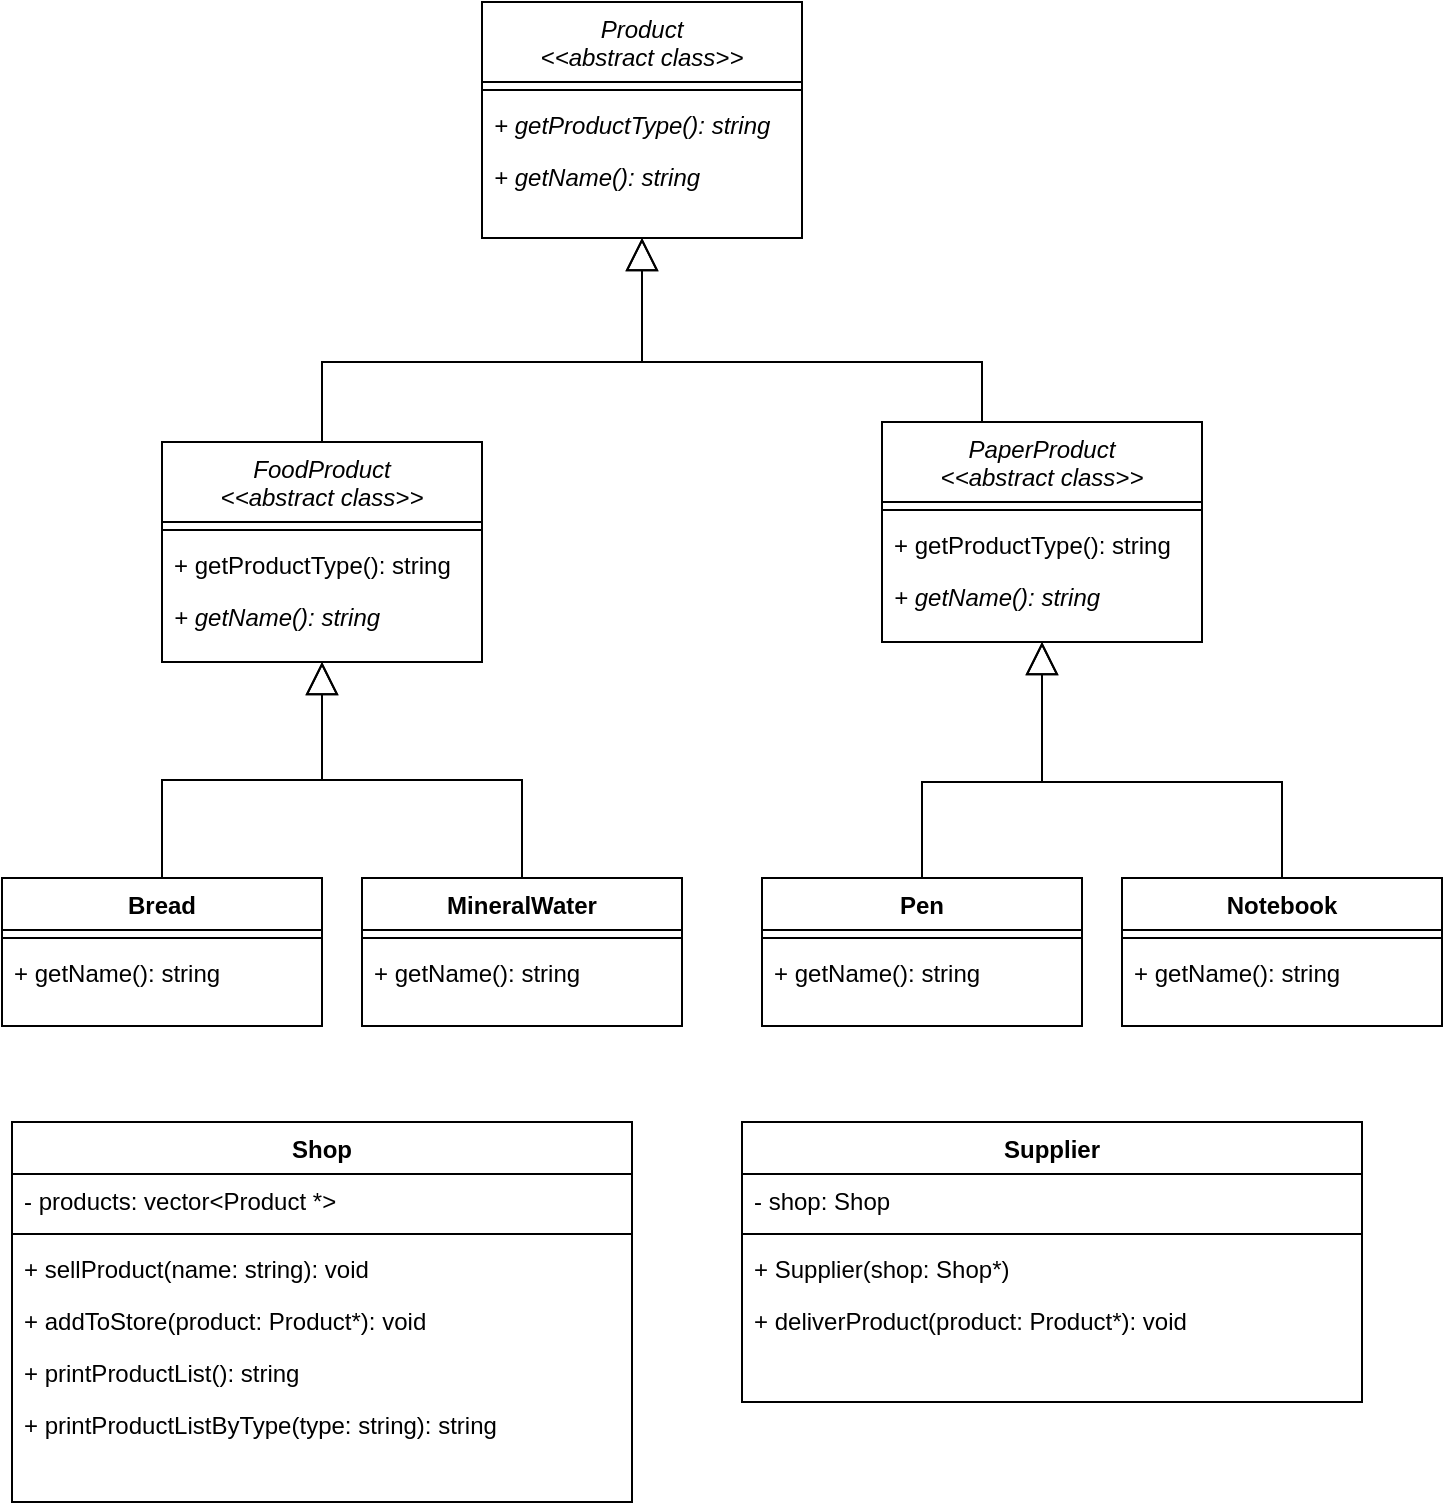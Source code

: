 <mxfile version="24.9.2">
  <diagram id="C5RBs43oDa-KdzZeNtuy" name="Page-1">
    <mxGraphModel dx="1430" dy="785" grid="1" gridSize="10" guides="1" tooltips="1" connect="1" arrows="1" fold="1" page="1" pageScale="1" pageWidth="827" pageHeight="1169" math="0" shadow="0">
      <root>
        <mxCell id="WIyWlLk6GJQsqaUBKTNV-0" />
        <mxCell id="WIyWlLk6GJQsqaUBKTNV-1" parent="WIyWlLk6GJQsqaUBKTNV-0" />
        <mxCell id="zkfFHV4jXpPFQw0GAbJ--0" value="Product&#xa;&lt;&lt;abstract class&gt;&gt;" style="swimlane;fontStyle=2;align=center;verticalAlign=top;childLayout=stackLayout;horizontal=1;startSize=40;horizontalStack=0;resizeParent=1;resizeLast=0;collapsible=1;marginBottom=0;rounded=0;shadow=0;strokeWidth=1;" parent="WIyWlLk6GJQsqaUBKTNV-1" vertex="1">
          <mxGeometry x="300" y="110" width="160" height="118" as="geometry">
            <mxRectangle x="230" y="140" width="160" height="26" as="alternateBounds" />
          </mxGeometry>
        </mxCell>
        <mxCell id="zkfFHV4jXpPFQw0GAbJ--4" value="" style="line;html=1;strokeWidth=1;align=left;verticalAlign=middle;spacingTop=-1;spacingLeft=3;spacingRight=3;rotatable=0;labelPosition=right;points=[];portConstraint=eastwest;" parent="zkfFHV4jXpPFQw0GAbJ--0" vertex="1">
          <mxGeometry y="40" width="160" height="8" as="geometry" />
        </mxCell>
        <mxCell id="zkfFHV4jXpPFQw0GAbJ--5" value="+ getProductType(): string" style="text;align=left;verticalAlign=top;spacingLeft=4;spacingRight=4;overflow=hidden;rotatable=0;points=[[0,0.5],[1,0.5]];portConstraint=eastwest;fontStyle=2" parent="zkfFHV4jXpPFQw0GAbJ--0" vertex="1">
          <mxGeometry y="48" width="160" height="26" as="geometry" />
        </mxCell>
        <mxCell id="FTCs0JcdHeKebHVgiMbl-0" value="+ getName(): string" style="text;align=left;verticalAlign=top;spacingLeft=4;spacingRight=4;overflow=hidden;rotatable=0;points=[[0,0.5],[1,0.5]];portConstraint=eastwest;fontStyle=2" vertex="1" parent="zkfFHV4jXpPFQw0GAbJ--0">
          <mxGeometry y="74" width="160" height="26" as="geometry" />
        </mxCell>
        <mxCell id="FTCs0JcdHeKebHVgiMbl-30" style="edgeStyle=orthogonalEdgeStyle;rounded=0;orthogonalLoop=1;jettySize=auto;html=1;endArrow=block;endFill=0;endSize=14;startSize=14;" edge="1" parent="WIyWlLk6GJQsqaUBKTNV-1" source="FTCs0JcdHeKebHVgiMbl-1" target="zkfFHV4jXpPFQw0GAbJ--0">
          <mxGeometry relative="1" as="geometry">
            <Array as="points">
              <mxPoint x="220" y="290" />
              <mxPoint x="380" y="290" />
            </Array>
          </mxGeometry>
        </mxCell>
        <mxCell id="FTCs0JcdHeKebHVgiMbl-1" value="FoodProduct&#xa;&lt;&lt;abstract class&gt;&gt;" style="swimlane;fontStyle=2;align=center;verticalAlign=top;childLayout=stackLayout;horizontal=1;startSize=40;horizontalStack=0;resizeParent=1;resizeLast=0;collapsible=1;marginBottom=0;rounded=0;shadow=0;strokeWidth=1;" vertex="1" parent="WIyWlLk6GJQsqaUBKTNV-1">
          <mxGeometry x="140" y="330" width="160" height="110" as="geometry">
            <mxRectangle x="230" y="140" width="160" height="26" as="alternateBounds" />
          </mxGeometry>
        </mxCell>
        <mxCell id="FTCs0JcdHeKebHVgiMbl-2" value="" style="line;html=1;strokeWidth=1;align=left;verticalAlign=middle;spacingTop=-1;spacingLeft=3;spacingRight=3;rotatable=0;labelPosition=right;points=[];portConstraint=eastwest;" vertex="1" parent="FTCs0JcdHeKebHVgiMbl-1">
          <mxGeometry y="40" width="160" height="8" as="geometry" />
        </mxCell>
        <mxCell id="FTCs0JcdHeKebHVgiMbl-3" value="+ getProductType(): string" style="text;align=left;verticalAlign=top;spacingLeft=4;spacingRight=4;overflow=hidden;rotatable=0;points=[[0,0.5],[1,0.5]];portConstraint=eastwest;fontStyle=0" vertex="1" parent="FTCs0JcdHeKebHVgiMbl-1">
          <mxGeometry y="48" width="160" height="26" as="geometry" />
        </mxCell>
        <mxCell id="FTCs0JcdHeKebHVgiMbl-4" value="+ getName(): string" style="text;align=left;verticalAlign=top;spacingLeft=4;spacingRight=4;overflow=hidden;rotatable=0;points=[[0,0.5],[1,0.5]];portConstraint=eastwest;fontStyle=2" vertex="1" parent="FTCs0JcdHeKebHVgiMbl-1">
          <mxGeometry y="74" width="160" height="26" as="geometry" />
        </mxCell>
        <mxCell id="FTCs0JcdHeKebHVgiMbl-32" style="edgeStyle=orthogonalEdgeStyle;rounded=0;orthogonalLoop=1;jettySize=auto;html=1;endArrow=block;endFill=0;endSize=14;startSize=14;" edge="1" parent="WIyWlLk6GJQsqaUBKTNV-1" source="FTCs0JcdHeKebHVgiMbl-5" target="zkfFHV4jXpPFQw0GAbJ--0">
          <mxGeometry relative="1" as="geometry">
            <Array as="points">
              <mxPoint x="550" y="290" />
              <mxPoint x="380" y="290" />
            </Array>
          </mxGeometry>
        </mxCell>
        <mxCell id="FTCs0JcdHeKebHVgiMbl-5" value="PaperProduct&#xa;&lt;&lt;abstract class&gt;&gt;" style="swimlane;fontStyle=2;align=center;verticalAlign=top;childLayout=stackLayout;horizontal=1;startSize=40;horizontalStack=0;resizeParent=1;resizeLast=0;collapsible=1;marginBottom=0;rounded=0;shadow=0;strokeWidth=1;" vertex="1" parent="WIyWlLk6GJQsqaUBKTNV-1">
          <mxGeometry x="500" y="320" width="160" height="110" as="geometry">
            <mxRectangle x="230" y="140" width="160" height="26" as="alternateBounds" />
          </mxGeometry>
        </mxCell>
        <mxCell id="FTCs0JcdHeKebHVgiMbl-6" value="" style="line;html=1;strokeWidth=1;align=left;verticalAlign=middle;spacingTop=-1;spacingLeft=3;spacingRight=3;rotatable=0;labelPosition=right;points=[];portConstraint=eastwest;" vertex="1" parent="FTCs0JcdHeKebHVgiMbl-5">
          <mxGeometry y="40" width="160" height="8" as="geometry" />
        </mxCell>
        <mxCell id="FTCs0JcdHeKebHVgiMbl-7" value="+ getProductType(): string" style="text;align=left;verticalAlign=top;spacingLeft=4;spacingRight=4;overflow=hidden;rotatable=0;points=[[0,0.5],[1,0.5]];portConstraint=eastwest;fontStyle=0" vertex="1" parent="FTCs0JcdHeKebHVgiMbl-5">
          <mxGeometry y="48" width="160" height="26" as="geometry" />
        </mxCell>
        <mxCell id="FTCs0JcdHeKebHVgiMbl-8" value="+ getName(): string" style="text;align=left;verticalAlign=top;spacingLeft=4;spacingRight=4;overflow=hidden;rotatable=0;points=[[0,0.5],[1,0.5]];portConstraint=eastwest;fontStyle=2" vertex="1" parent="FTCs0JcdHeKebHVgiMbl-5">
          <mxGeometry y="74" width="160" height="26" as="geometry" />
        </mxCell>
        <mxCell id="FTCs0JcdHeKebHVgiMbl-26" style="edgeStyle=orthogonalEdgeStyle;rounded=0;orthogonalLoop=1;jettySize=auto;html=1;endArrow=block;endFill=0;endSize=14;startSize=14;" edge="1" parent="WIyWlLk6GJQsqaUBKTNV-1" source="FTCs0JcdHeKebHVgiMbl-13" target="FTCs0JcdHeKebHVgiMbl-1">
          <mxGeometry relative="1" as="geometry" />
        </mxCell>
        <mxCell id="FTCs0JcdHeKebHVgiMbl-13" value="Bread" style="swimlane;fontStyle=1;align=center;verticalAlign=top;childLayout=stackLayout;horizontal=1;startSize=26;horizontalStack=0;resizeParent=1;resizeLast=0;collapsible=1;marginBottom=0;rounded=0;shadow=0;strokeWidth=1;" vertex="1" parent="WIyWlLk6GJQsqaUBKTNV-1">
          <mxGeometry x="60" y="548" width="160" height="74" as="geometry">
            <mxRectangle x="230" y="140" width="160" height="26" as="alternateBounds" />
          </mxGeometry>
        </mxCell>
        <mxCell id="FTCs0JcdHeKebHVgiMbl-14" value="" style="line;html=1;strokeWidth=1;align=left;verticalAlign=middle;spacingTop=-1;spacingLeft=3;spacingRight=3;rotatable=0;labelPosition=right;points=[];portConstraint=eastwest;" vertex="1" parent="FTCs0JcdHeKebHVgiMbl-13">
          <mxGeometry y="26" width="160" height="8" as="geometry" />
        </mxCell>
        <mxCell id="FTCs0JcdHeKebHVgiMbl-16" value="+ getName(): string" style="text;align=left;verticalAlign=top;spacingLeft=4;spacingRight=4;overflow=hidden;rotatable=0;points=[[0,0.5],[1,0.5]];portConstraint=eastwest;fontStyle=0" vertex="1" parent="FTCs0JcdHeKebHVgiMbl-13">
          <mxGeometry y="34" width="160" height="26" as="geometry" />
        </mxCell>
        <mxCell id="FTCs0JcdHeKebHVgiMbl-27" style="edgeStyle=orthogonalEdgeStyle;rounded=0;orthogonalLoop=1;jettySize=auto;html=1;endArrow=block;endFill=0;endSize=14;startSize=14;" edge="1" parent="WIyWlLk6GJQsqaUBKTNV-1" source="FTCs0JcdHeKebHVgiMbl-17" target="FTCs0JcdHeKebHVgiMbl-1">
          <mxGeometry relative="1" as="geometry" />
        </mxCell>
        <mxCell id="FTCs0JcdHeKebHVgiMbl-17" value="MineralWater" style="swimlane;fontStyle=1;align=center;verticalAlign=top;childLayout=stackLayout;horizontal=1;startSize=26;horizontalStack=0;resizeParent=1;resizeLast=0;collapsible=1;marginBottom=0;rounded=0;shadow=0;strokeWidth=1;" vertex="1" parent="WIyWlLk6GJQsqaUBKTNV-1">
          <mxGeometry x="240" y="548" width="160" height="74" as="geometry">
            <mxRectangle x="230" y="140" width="160" height="26" as="alternateBounds" />
          </mxGeometry>
        </mxCell>
        <mxCell id="FTCs0JcdHeKebHVgiMbl-18" value="" style="line;html=1;strokeWidth=1;align=left;verticalAlign=middle;spacingTop=-1;spacingLeft=3;spacingRight=3;rotatable=0;labelPosition=right;points=[];portConstraint=eastwest;" vertex="1" parent="FTCs0JcdHeKebHVgiMbl-17">
          <mxGeometry y="26" width="160" height="8" as="geometry" />
        </mxCell>
        <mxCell id="FTCs0JcdHeKebHVgiMbl-19" value="+ getName(): string" style="text;align=left;verticalAlign=top;spacingLeft=4;spacingRight=4;overflow=hidden;rotatable=0;points=[[0,0.5],[1,0.5]];portConstraint=eastwest;fontStyle=0" vertex="1" parent="FTCs0JcdHeKebHVgiMbl-17">
          <mxGeometry y="34" width="160" height="26" as="geometry" />
        </mxCell>
        <mxCell id="FTCs0JcdHeKebHVgiMbl-28" style="edgeStyle=orthogonalEdgeStyle;rounded=0;orthogonalLoop=1;jettySize=auto;html=1;endArrow=block;endFill=0;endSize=14;startSize=14;" edge="1" parent="WIyWlLk6GJQsqaUBKTNV-1" source="FTCs0JcdHeKebHVgiMbl-20" target="FTCs0JcdHeKebHVgiMbl-5">
          <mxGeometry relative="1" as="geometry">
            <Array as="points">
              <mxPoint x="520" y="500" />
              <mxPoint x="580" y="500" />
            </Array>
          </mxGeometry>
        </mxCell>
        <mxCell id="FTCs0JcdHeKebHVgiMbl-20" value="Pen" style="swimlane;fontStyle=1;align=center;verticalAlign=top;childLayout=stackLayout;horizontal=1;startSize=26;horizontalStack=0;resizeParent=1;resizeLast=0;collapsible=1;marginBottom=0;rounded=0;shadow=0;strokeWidth=1;" vertex="1" parent="WIyWlLk6GJQsqaUBKTNV-1">
          <mxGeometry x="440" y="548" width="160" height="74" as="geometry">
            <mxRectangle x="230" y="140" width="160" height="26" as="alternateBounds" />
          </mxGeometry>
        </mxCell>
        <mxCell id="FTCs0JcdHeKebHVgiMbl-21" value="" style="line;html=1;strokeWidth=1;align=left;verticalAlign=middle;spacingTop=-1;spacingLeft=3;spacingRight=3;rotatable=0;labelPosition=right;points=[];portConstraint=eastwest;" vertex="1" parent="FTCs0JcdHeKebHVgiMbl-20">
          <mxGeometry y="26" width="160" height="8" as="geometry" />
        </mxCell>
        <mxCell id="FTCs0JcdHeKebHVgiMbl-22" value="+ getName(): string" style="text;align=left;verticalAlign=top;spacingLeft=4;spacingRight=4;overflow=hidden;rotatable=0;points=[[0,0.5],[1,0.5]];portConstraint=eastwest;fontStyle=0" vertex="1" parent="FTCs0JcdHeKebHVgiMbl-20">
          <mxGeometry y="34" width="160" height="26" as="geometry" />
        </mxCell>
        <mxCell id="FTCs0JcdHeKebHVgiMbl-29" style="edgeStyle=orthogonalEdgeStyle;rounded=0;orthogonalLoop=1;jettySize=auto;html=1;endArrow=block;endFill=0;endSize=14;startSize=14;" edge="1" parent="WIyWlLk6GJQsqaUBKTNV-1" source="FTCs0JcdHeKebHVgiMbl-23" target="FTCs0JcdHeKebHVgiMbl-5">
          <mxGeometry relative="1" as="geometry">
            <Array as="points">
              <mxPoint x="700" y="500" />
              <mxPoint x="580" y="500" />
            </Array>
          </mxGeometry>
        </mxCell>
        <mxCell id="FTCs0JcdHeKebHVgiMbl-23" value="Notebook" style="swimlane;fontStyle=1;align=center;verticalAlign=top;childLayout=stackLayout;horizontal=1;startSize=26;horizontalStack=0;resizeParent=1;resizeLast=0;collapsible=1;marginBottom=0;rounded=0;shadow=0;strokeWidth=1;" vertex="1" parent="WIyWlLk6GJQsqaUBKTNV-1">
          <mxGeometry x="620" y="548" width="160" height="74" as="geometry">
            <mxRectangle x="230" y="140" width="160" height="26" as="alternateBounds" />
          </mxGeometry>
        </mxCell>
        <mxCell id="FTCs0JcdHeKebHVgiMbl-24" value="" style="line;html=1;strokeWidth=1;align=left;verticalAlign=middle;spacingTop=-1;spacingLeft=3;spacingRight=3;rotatable=0;labelPosition=right;points=[];portConstraint=eastwest;" vertex="1" parent="FTCs0JcdHeKebHVgiMbl-23">
          <mxGeometry y="26" width="160" height="8" as="geometry" />
        </mxCell>
        <mxCell id="FTCs0JcdHeKebHVgiMbl-25" value="+ getName(): string" style="text;align=left;verticalAlign=top;spacingLeft=4;spacingRight=4;overflow=hidden;rotatable=0;points=[[0,0.5],[1,0.5]];portConstraint=eastwest;fontStyle=0" vertex="1" parent="FTCs0JcdHeKebHVgiMbl-23">
          <mxGeometry y="34" width="160" height="26" as="geometry" />
        </mxCell>
        <mxCell id="FTCs0JcdHeKebHVgiMbl-34" value="Shop" style="swimlane;fontStyle=1;align=center;verticalAlign=top;childLayout=stackLayout;horizontal=1;startSize=26;horizontalStack=0;resizeParent=1;resizeLast=0;collapsible=1;marginBottom=0;rounded=0;shadow=0;strokeWidth=1;" vertex="1" parent="WIyWlLk6GJQsqaUBKTNV-1">
          <mxGeometry x="65" y="670" width="310" height="190" as="geometry">
            <mxRectangle x="230" y="140" width="160" height="26" as="alternateBounds" />
          </mxGeometry>
        </mxCell>
        <mxCell id="FTCs0JcdHeKebHVgiMbl-37" value="- products: vector&lt;Product *&gt;" style="text;align=left;verticalAlign=top;spacingLeft=4;spacingRight=4;overflow=hidden;rotatable=0;points=[[0,0.5],[1,0.5]];portConstraint=eastwest;fontStyle=0" vertex="1" parent="FTCs0JcdHeKebHVgiMbl-34">
          <mxGeometry y="26" width="310" height="26" as="geometry" />
        </mxCell>
        <mxCell id="FTCs0JcdHeKebHVgiMbl-35" value="" style="line;html=1;strokeWidth=1;align=left;verticalAlign=middle;spacingTop=-1;spacingLeft=3;spacingRight=3;rotatable=0;labelPosition=right;points=[];portConstraint=eastwest;" vertex="1" parent="FTCs0JcdHeKebHVgiMbl-34">
          <mxGeometry y="52" width="310" height="8" as="geometry" />
        </mxCell>
        <mxCell id="FTCs0JcdHeKebHVgiMbl-36" value="+ sellProduct(name: string): void" style="text;align=left;verticalAlign=top;spacingLeft=4;spacingRight=4;overflow=hidden;rotatable=0;points=[[0,0.5],[1,0.5]];portConstraint=eastwest;fontStyle=0" vertex="1" parent="FTCs0JcdHeKebHVgiMbl-34">
          <mxGeometry y="60" width="310" height="26" as="geometry" />
        </mxCell>
        <mxCell id="FTCs0JcdHeKebHVgiMbl-38" value="+ addToStore(product: Product*): void" style="text;align=left;verticalAlign=top;spacingLeft=4;spacingRight=4;overflow=hidden;rotatable=0;points=[[0,0.5],[1,0.5]];portConstraint=eastwest;fontStyle=0" vertex="1" parent="FTCs0JcdHeKebHVgiMbl-34">
          <mxGeometry y="86" width="310" height="26" as="geometry" />
        </mxCell>
        <mxCell id="FTCs0JcdHeKebHVgiMbl-39" value="+ printProductList(): string" style="text;align=left;verticalAlign=top;spacingLeft=4;spacingRight=4;overflow=hidden;rotatable=0;points=[[0,0.5],[1,0.5]];portConstraint=eastwest;fontStyle=0" vertex="1" parent="FTCs0JcdHeKebHVgiMbl-34">
          <mxGeometry y="112" width="310" height="26" as="geometry" />
        </mxCell>
        <mxCell id="FTCs0JcdHeKebHVgiMbl-40" value="+ printProductListByType(type: string): string" style="text;align=left;verticalAlign=top;spacingLeft=4;spacingRight=4;overflow=hidden;rotatable=0;points=[[0,0.5],[1,0.5]];portConstraint=eastwest;fontStyle=0" vertex="1" parent="FTCs0JcdHeKebHVgiMbl-34">
          <mxGeometry y="138" width="310" height="26" as="geometry" />
        </mxCell>
        <mxCell id="FTCs0JcdHeKebHVgiMbl-41" value="Supplier" style="swimlane;fontStyle=1;align=center;verticalAlign=top;childLayout=stackLayout;horizontal=1;startSize=26;horizontalStack=0;resizeParent=1;resizeLast=0;collapsible=1;marginBottom=0;rounded=0;shadow=0;strokeWidth=1;" vertex="1" parent="WIyWlLk6GJQsqaUBKTNV-1">
          <mxGeometry x="430" y="670" width="310" height="140" as="geometry">
            <mxRectangle x="230" y="140" width="160" height="26" as="alternateBounds" />
          </mxGeometry>
        </mxCell>
        <mxCell id="FTCs0JcdHeKebHVgiMbl-42" value="- shop: Shop" style="text;align=left;verticalAlign=top;spacingLeft=4;spacingRight=4;overflow=hidden;rotatable=0;points=[[0,0.5],[1,0.5]];portConstraint=eastwest;fontStyle=0" vertex="1" parent="FTCs0JcdHeKebHVgiMbl-41">
          <mxGeometry y="26" width="310" height="26" as="geometry" />
        </mxCell>
        <mxCell id="FTCs0JcdHeKebHVgiMbl-43" value="" style="line;html=1;strokeWidth=1;align=left;verticalAlign=middle;spacingTop=-1;spacingLeft=3;spacingRight=3;rotatable=0;labelPosition=right;points=[];portConstraint=eastwest;" vertex="1" parent="FTCs0JcdHeKebHVgiMbl-41">
          <mxGeometry y="52" width="310" height="8" as="geometry" />
        </mxCell>
        <mxCell id="FTCs0JcdHeKebHVgiMbl-44" value="+ Supplier(shop: Shop*)" style="text;align=left;verticalAlign=top;spacingLeft=4;spacingRight=4;overflow=hidden;rotatable=0;points=[[0,0.5],[1,0.5]];portConstraint=eastwest;fontStyle=0" vertex="1" parent="FTCs0JcdHeKebHVgiMbl-41">
          <mxGeometry y="60" width="310" height="26" as="geometry" />
        </mxCell>
        <mxCell id="FTCs0JcdHeKebHVgiMbl-45" value="+ deliverProduct(product: Product*): void" style="text;align=left;verticalAlign=top;spacingLeft=4;spacingRight=4;overflow=hidden;rotatable=0;points=[[0,0.5],[1,0.5]];portConstraint=eastwest;fontStyle=0" vertex="1" parent="FTCs0JcdHeKebHVgiMbl-41">
          <mxGeometry y="86" width="310" height="26" as="geometry" />
        </mxCell>
      </root>
    </mxGraphModel>
  </diagram>
</mxfile>
